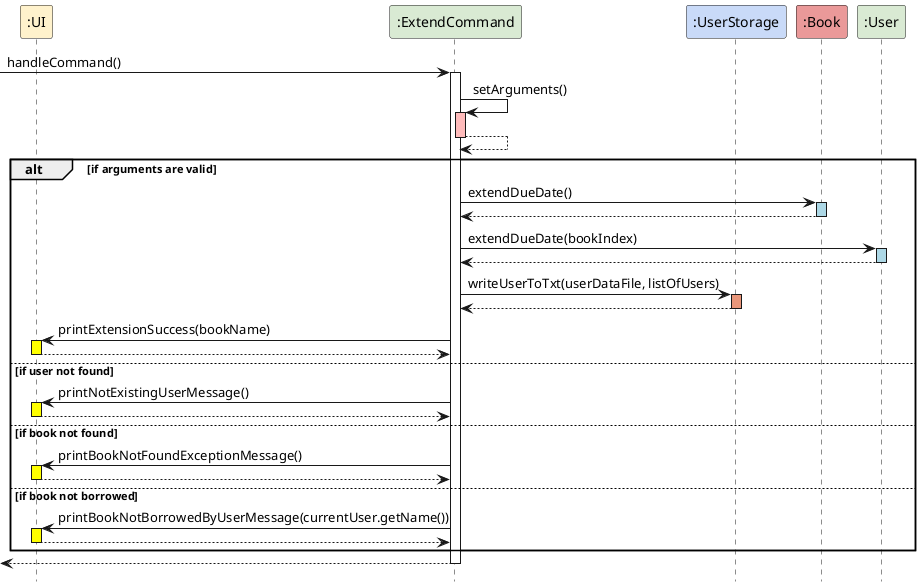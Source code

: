 @startuml
' Define colors using preprocessor directives
!define UI_COLOR #FFF2CC
!define EXTEND_COLOR #D9EAD3
!define USERSTORAGE_COLOR #C9DAF8
!define BOOK_COLOR #EA9999
!define USER_COLOR #D9EAD3

hide footbox

participant ":UI" as Ui UI_COLOR
participant ":ExtendCommand" as extCmd EXTEND_COLOR
participant ":UserStorage" as uStorage USERSTORAGE_COLOR
participant ":Book" as book BOOK_COLOR
participant ":User" as user USER_COLOR

[-> extCmd : handleCommand()
activate extCmd

extCmd -> extCmd : setArguments()
activate extCmd #FFBBBB
extCmd --> extCmd
deactivate extCmd

alt if arguments are valid
    extCmd -> book : extendDueDate()
    activate book #ADD8E6
    book --> extCmd
    deactivate book

    extCmd -> user : extendDueDate(bookIndex)
    activate user #ADD8E6
    user --> extCmd
    deactivate user

    extCmd -> uStorage : writeUserToTxt(userDataFile, listOfUsers)
    activate uStorage #DarkSalmon
    uStorage --> extCmd
    deactivate uStorage

    extCmd -> Ui : printExtensionSuccess(bookName)
    activate Ui #Yellow
    Ui --> extCmd
    deactivate Ui
else if user not found
    extCmd -> Ui : printNotExistingUserMessage()
    activate Ui #Yellow
    Ui --> extCmd
    deactivate Ui
else if book not found
    extCmd -> Ui : printBookNotFoundExceptionMessage()
    activate Ui #Yellow
    Ui --> extCmd
    deactivate Ui
else if book not borrowed
    extCmd -> Ui : printBookNotBorrowedByUserMessage(currentUser.getName())
    activate Ui #Yellow
    Ui --> extCmd
    deactivate Ui
end

[<-- extCmd
deactivate extCmd

@enduml
